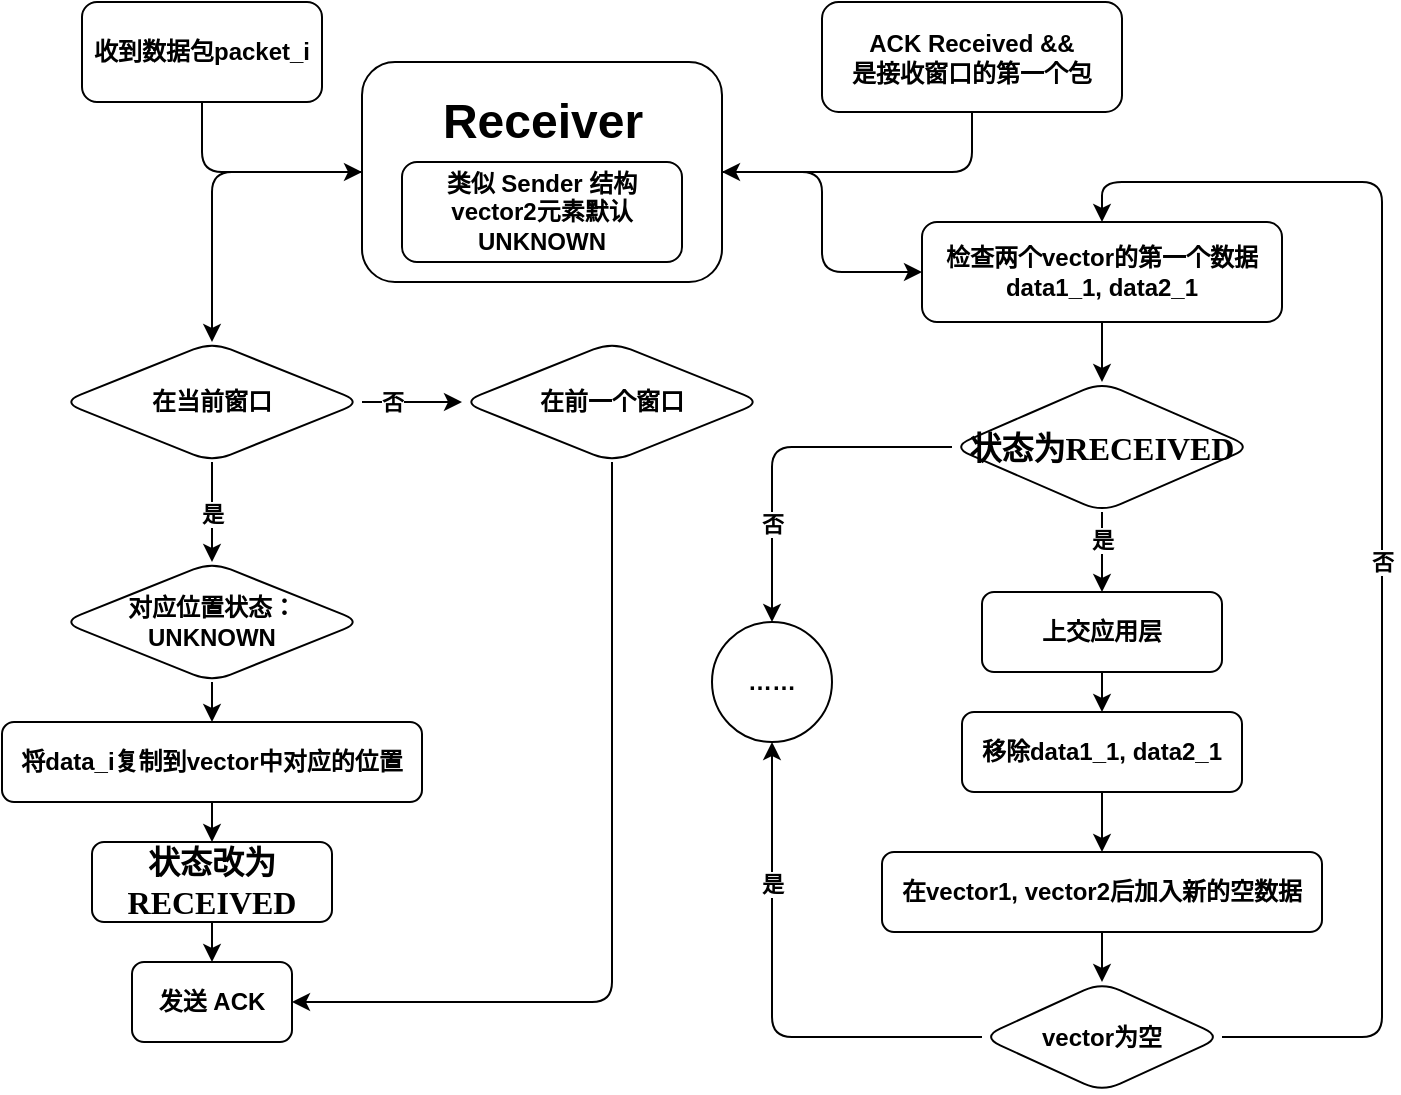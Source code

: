 <mxfile version="20.7.4" type="github">
  <diagram id="9P8ZsfPsIAJH4rW31CE9" name="Page-1">
    <mxGraphModel dx="985" dy="634" grid="1" gridSize="10" guides="1" tooltips="1" connect="1" arrows="1" fold="1" page="1" pageScale="1" pageWidth="850" pageHeight="1100" math="0" shadow="0">
      <root>
        <mxCell id="0" />
        <mxCell id="1" parent="0" />
        <mxCell id="g9R8UtUuYsMpsjROwXbA-7" style="edgeStyle=orthogonalEdgeStyle;rounded=1;orthogonalLoop=1;jettySize=auto;html=1;exitX=0;exitY=0.5;exitDx=0;exitDy=0;entryX=0.5;entryY=0;entryDx=0;entryDy=0;fontStyle=1" edge="1" parent="1" source="g9R8UtUuYsMpsjROwXbA-1" target="g9R8UtUuYsMpsjROwXbA-8">
          <mxGeometry relative="1" as="geometry">
            <mxPoint x="90" y="250" as="targetPoint" />
          </mxGeometry>
        </mxCell>
        <mxCell id="g9R8UtUuYsMpsjROwXbA-30" style="edgeStyle=orthogonalEdgeStyle;rounded=1;orthogonalLoop=1;jettySize=auto;html=1;exitX=1;exitY=0.5;exitDx=0;exitDy=0;fontStyle=1" edge="1" parent="1" source="g9R8UtUuYsMpsjROwXbA-1" target="g9R8UtUuYsMpsjROwXbA-29">
          <mxGeometry relative="1" as="geometry" />
        </mxCell>
        <mxCell id="g9R8UtUuYsMpsjROwXbA-1" value="" style="rounded=1;whiteSpace=wrap;html=1;fontStyle=1" vertex="1" parent="1">
          <mxGeometry x="190" y="130" width="180" height="110" as="geometry" />
        </mxCell>
        <mxCell id="g9R8UtUuYsMpsjROwXbA-2" value="Receiver" style="text;strokeColor=none;fillColor=none;html=1;fontSize=24;fontStyle=1;verticalAlign=middle;align=center;rounded=1;" vertex="1" parent="1">
          <mxGeometry x="230" y="140" width="100" height="40" as="geometry" />
        </mxCell>
        <mxCell id="g9R8UtUuYsMpsjROwXbA-3" value="类似 Sender 结构&lt;br&gt;vector2元素默认UNKNOWN" style="rounded=1;whiteSpace=wrap;html=1;fontStyle=1" vertex="1" parent="1">
          <mxGeometry x="210" y="180" width="140" height="50" as="geometry" />
        </mxCell>
        <mxCell id="g9R8UtUuYsMpsjROwXbA-5" style="edgeStyle=orthogonalEdgeStyle;rounded=1;orthogonalLoop=1;jettySize=auto;html=1;exitX=0.5;exitY=1;exitDx=0;exitDy=0;entryX=0;entryY=0.5;entryDx=0;entryDy=0;fontStyle=1" edge="1" parent="1" source="g9R8UtUuYsMpsjROwXbA-4" target="g9R8UtUuYsMpsjROwXbA-1">
          <mxGeometry relative="1" as="geometry" />
        </mxCell>
        <mxCell id="g9R8UtUuYsMpsjROwXbA-4" value="收到数据包packet_i" style="rounded=1;whiteSpace=wrap;html=1;fontStyle=1" vertex="1" parent="1">
          <mxGeometry x="50" y="100" width="120" height="50" as="geometry" />
        </mxCell>
        <mxCell id="g9R8UtUuYsMpsjROwXbA-10" value="" style="edgeStyle=orthogonalEdgeStyle;rounded=1;orthogonalLoop=1;jettySize=auto;html=1;fontStyle=1" edge="1" parent="1" source="g9R8UtUuYsMpsjROwXbA-8" target="g9R8UtUuYsMpsjROwXbA-9">
          <mxGeometry relative="1" as="geometry">
            <Array as="points">
              <mxPoint x="115" y="390" />
              <mxPoint x="115" y="390" />
            </Array>
          </mxGeometry>
        </mxCell>
        <mxCell id="g9R8UtUuYsMpsjROwXbA-11" value="是" style="edgeLabel;html=1;align=center;verticalAlign=middle;resizable=0;points=[];fontStyle=1;rounded=1;" vertex="1" connectable="0" parent="g9R8UtUuYsMpsjROwXbA-10">
          <mxGeometry x="0.206" y="1" relative="1" as="geometry">
            <mxPoint x="-1" y="-4" as="offset" />
          </mxGeometry>
        </mxCell>
        <mxCell id="g9R8UtUuYsMpsjROwXbA-19" value="" style="edgeStyle=orthogonalEdgeStyle;rounded=1;orthogonalLoop=1;jettySize=auto;html=1;fontStyle=1" edge="1" parent="1" source="g9R8UtUuYsMpsjROwXbA-8" target="g9R8UtUuYsMpsjROwXbA-18">
          <mxGeometry relative="1" as="geometry">
            <Array as="points">
              <mxPoint x="250" y="310" />
              <mxPoint x="250" y="310" />
            </Array>
          </mxGeometry>
        </mxCell>
        <mxCell id="g9R8UtUuYsMpsjROwXbA-21" value="否" style="edgeLabel;html=1;align=center;verticalAlign=middle;resizable=0;points=[];fontStyle=1;rounded=1;" vertex="1" connectable="0" parent="g9R8UtUuYsMpsjROwXbA-19">
          <mxGeometry x="0.293" y="1" relative="1" as="geometry">
            <mxPoint x="-18" y="1" as="offset" />
          </mxGeometry>
        </mxCell>
        <mxCell id="g9R8UtUuYsMpsjROwXbA-8" value="在当前窗口" style="rhombus;whiteSpace=wrap;html=1;fontStyle=1;rounded=1;" vertex="1" parent="1">
          <mxGeometry x="40" y="270" width="150" height="60" as="geometry" />
        </mxCell>
        <mxCell id="g9R8UtUuYsMpsjROwXbA-13" value="" style="edgeStyle=orthogonalEdgeStyle;rounded=1;orthogonalLoop=1;jettySize=auto;html=1;fontStyle=1" edge="1" parent="1" source="g9R8UtUuYsMpsjROwXbA-9" target="g9R8UtUuYsMpsjROwXbA-12">
          <mxGeometry relative="1" as="geometry" />
        </mxCell>
        <mxCell id="g9R8UtUuYsMpsjROwXbA-9" value="对应位置状态：&lt;br&gt;UNKNOWN" style="rhombus;whiteSpace=wrap;html=1;fontStyle=1;rounded=1;" vertex="1" parent="1">
          <mxGeometry x="40" y="380" width="150" height="60" as="geometry" />
        </mxCell>
        <mxCell id="g9R8UtUuYsMpsjROwXbA-15" style="edgeStyle=orthogonalEdgeStyle;rounded=1;orthogonalLoop=1;jettySize=auto;html=1;exitX=0.5;exitY=1;exitDx=0;exitDy=0;entryX=0.5;entryY=0;entryDx=0;entryDy=0;fontStyle=1" edge="1" parent="1" source="g9R8UtUuYsMpsjROwXbA-12" target="g9R8UtUuYsMpsjROwXbA-14">
          <mxGeometry relative="1" as="geometry" />
        </mxCell>
        <mxCell id="g9R8UtUuYsMpsjROwXbA-12" value="&lt;span&gt;将data_i复制到&lt;/span&gt;&lt;span lang=&quot;EN-US&quot;&gt;vector&lt;/span&gt;&lt;span&gt;中对应的位置&lt;/span&gt;" style="whiteSpace=wrap;html=1;fontStyle=1;rounded=1;" vertex="1" parent="1">
          <mxGeometry x="10" y="460" width="210" height="40" as="geometry" />
        </mxCell>
        <mxCell id="g9R8UtUuYsMpsjROwXbA-17" value="" style="edgeStyle=orthogonalEdgeStyle;rounded=1;orthogonalLoop=1;jettySize=auto;html=1;fontStyle=1" edge="1" parent="1" source="g9R8UtUuYsMpsjROwXbA-14" target="g9R8UtUuYsMpsjROwXbA-16">
          <mxGeometry relative="1" as="geometry" />
        </mxCell>
        <mxCell id="g9R8UtUuYsMpsjROwXbA-14" value="&lt;span style=&quot;font-size:12.0pt;mso-bidi-font-size:10.0pt;&lt;br/&gt;font-family:宋体;mso-ascii-font-family:&amp;quot;Times New Roman&amp;quot;;mso-hansi-font-family:&lt;br/&gt;&amp;quot;Times New Roman&amp;quot;;mso-bidi-font-family:&amp;quot;Times New Roman&amp;quot;;mso-font-kerning:1.0pt;&lt;br/&gt;mso-ansi-language:EN-US;mso-fareast-language:ZH-CN;mso-bidi-language:AR-SA&quot;&gt;状态改为&lt;/span&gt;&lt;span style=&quot;font-size:12.0pt;mso-bidi-font-size:10.0pt;font-family:&amp;quot;Times New Roman&amp;quot;,serif;&lt;br/&gt;mso-fareast-font-family:宋体;mso-font-kerning:1.0pt;mso-ansi-language:EN-US;&lt;br/&gt;mso-fareast-language:ZH-CN;mso-bidi-language:AR-SA&quot; lang=&quot;EN-US&quot;&gt;RECEIVED&lt;/span&gt;" style="whiteSpace=wrap;html=1;fontStyle=1;rounded=1;" vertex="1" parent="1">
          <mxGeometry x="55" y="520" width="120" height="40" as="geometry" />
        </mxCell>
        <mxCell id="g9R8UtUuYsMpsjROwXbA-16" value="发送 ACK" style="whiteSpace=wrap;html=1;fontStyle=1;rounded=1;" vertex="1" parent="1">
          <mxGeometry x="75" y="580" width="80" height="40" as="geometry" />
        </mxCell>
        <mxCell id="g9R8UtUuYsMpsjROwXbA-20" style="edgeStyle=orthogonalEdgeStyle;rounded=1;orthogonalLoop=1;jettySize=auto;html=1;exitX=0.5;exitY=1;exitDx=0;exitDy=0;entryX=1;entryY=0.5;entryDx=0;entryDy=0;fontStyle=1" edge="1" parent="1" source="g9R8UtUuYsMpsjROwXbA-18" target="g9R8UtUuYsMpsjROwXbA-16">
          <mxGeometry relative="1" as="geometry" />
        </mxCell>
        <mxCell id="g9R8UtUuYsMpsjROwXbA-18" value="在前一个窗口" style="rhombus;whiteSpace=wrap;html=1;fontStyle=1;rounded=1;" vertex="1" parent="1">
          <mxGeometry x="240" y="270" width="150" height="60" as="geometry" />
        </mxCell>
        <mxCell id="g9R8UtUuYsMpsjROwXbA-28" style="edgeStyle=orthogonalEdgeStyle;rounded=1;orthogonalLoop=1;jettySize=auto;html=1;exitX=0.5;exitY=1;exitDx=0;exitDy=0;entryX=1;entryY=0.5;entryDx=0;entryDy=0;fontStyle=1" edge="1" parent="1" source="g9R8UtUuYsMpsjROwXbA-24" target="g9R8UtUuYsMpsjROwXbA-1">
          <mxGeometry relative="1" as="geometry" />
        </mxCell>
        <mxCell id="g9R8UtUuYsMpsjROwXbA-24" value="&lt;span lang=&quot;EN-US&quot;&gt;ACK Received&amp;nbsp;&lt;/span&gt;&lt;span&gt;&amp;amp;&amp;amp;&lt;br&gt;是接收窗口的第一个包&lt;/span&gt;" style="rounded=1;whiteSpace=wrap;html=1;fontStyle=1" vertex="1" parent="1">
          <mxGeometry x="420" y="100" width="150" height="55" as="geometry" />
        </mxCell>
        <mxCell id="g9R8UtUuYsMpsjROwXbA-32" value="" style="edgeStyle=orthogonalEdgeStyle;rounded=1;orthogonalLoop=1;jettySize=auto;html=1;fontStyle=1" edge="1" parent="1" source="g9R8UtUuYsMpsjROwXbA-29" target="g9R8UtUuYsMpsjROwXbA-31">
          <mxGeometry relative="1" as="geometry" />
        </mxCell>
        <mxCell id="g9R8UtUuYsMpsjROwXbA-29" value="&lt;span&gt;检查两个&lt;/span&gt;&lt;span lang=&quot;EN-US&quot;&gt;vector&lt;/span&gt;&lt;span&gt;的第一个数据&lt;br&gt;data1_1, data2_1&lt;br&gt;&lt;/span&gt;" style="rounded=1;whiteSpace=wrap;html=1;fontStyle=1" vertex="1" parent="1">
          <mxGeometry x="470" y="210" width="180" height="50" as="geometry" />
        </mxCell>
        <mxCell id="g9R8UtUuYsMpsjROwXbA-34" value="" style="edgeStyle=orthogonalEdgeStyle;rounded=1;orthogonalLoop=1;jettySize=auto;html=1;fontStyle=1" edge="1" parent="1" source="g9R8UtUuYsMpsjROwXbA-31" target="g9R8UtUuYsMpsjROwXbA-33">
          <mxGeometry relative="1" as="geometry" />
        </mxCell>
        <mxCell id="g9R8UtUuYsMpsjROwXbA-39" value="是" style="edgeLabel;html=1;align=center;verticalAlign=middle;resizable=0;points=[];fontStyle=1;rounded=1;" vertex="1" connectable="0" parent="g9R8UtUuYsMpsjROwXbA-34">
          <mxGeometry x="-0.29" y="2" relative="1" as="geometry">
            <mxPoint x="-2" as="offset" />
          </mxGeometry>
        </mxCell>
        <mxCell id="g9R8UtUuYsMpsjROwXbA-48" style="edgeStyle=orthogonalEdgeStyle;rounded=1;orthogonalLoop=1;jettySize=auto;html=1;exitX=0;exitY=0.5;exitDx=0;exitDy=0;fontStyle=1" edge="1" parent="1" source="g9R8UtUuYsMpsjROwXbA-31" target="g9R8UtUuYsMpsjROwXbA-47">
          <mxGeometry relative="1" as="geometry" />
        </mxCell>
        <mxCell id="g9R8UtUuYsMpsjROwXbA-50" value="否" style="edgeLabel;html=1;align=center;verticalAlign=middle;resizable=0;points=[];fontStyle=1;rounded=1;" vertex="1" connectable="0" parent="g9R8UtUuYsMpsjROwXbA-48">
          <mxGeometry x="0.237" y="1" relative="1" as="geometry">
            <mxPoint x="-1" y="18" as="offset" />
          </mxGeometry>
        </mxCell>
        <mxCell id="g9R8UtUuYsMpsjROwXbA-31" value="&lt;span style=&quot;font-size:12.0pt;mso-bidi-font-size:10.0pt;&lt;br/&gt;font-family:宋体;mso-ascii-font-family:&amp;quot;Times New Roman&amp;quot;;mso-hansi-font-family:&lt;br/&gt;&amp;quot;Times New Roman&amp;quot;;mso-bidi-font-family:&amp;quot;Times New Roman&amp;quot;;mso-font-kerning:1.0pt;&lt;br/&gt;mso-ansi-language:EN-US;mso-fareast-language:ZH-CN;mso-bidi-language:AR-SA&quot;&gt;状态为&lt;/span&gt;&lt;span style=&quot;font-size:12.0pt;mso-bidi-font-size:10.0pt;font-family:&amp;quot;Times New Roman&amp;quot;,serif;&lt;br/&gt;mso-fareast-font-family:宋体;mso-font-kerning:1.0pt;mso-ansi-language:EN-US;&lt;br/&gt;mso-fareast-language:ZH-CN;mso-bidi-language:AR-SA&quot; lang=&quot;EN-US&quot;&gt;RECEIVED&lt;/span&gt;" style="rhombus;whiteSpace=wrap;html=1;rounded=1;fontStyle=1" vertex="1" parent="1">
          <mxGeometry x="485" y="290" width="150" height="65" as="geometry" />
        </mxCell>
        <mxCell id="g9R8UtUuYsMpsjROwXbA-36" value="" style="edgeStyle=orthogonalEdgeStyle;rounded=1;orthogonalLoop=1;jettySize=auto;html=1;fontStyle=1" edge="1" parent="1" source="g9R8UtUuYsMpsjROwXbA-33" target="g9R8UtUuYsMpsjROwXbA-35">
          <mxGeometry relative="1" as="geometry" />
        </mxCell>
        <mxCell id="g9R8UtUuYsMpsjROwXbA-33" value="&lt;span&gt;上交应用层&lt;/span&gt;" style="whiteSpace=wrap;html=1;rounded=1;fontStyle=1" vertex="1" parent="1">
          <mxGeometry x="500" y="395" width="120" height="40" as="geometry" />
        </mxCell>
        <mxCell id="g9R8UtUuYsMpsjROwXbA-38" style="edgeStyle=orthogonalEdgeStyle;rounded=1;orthogonalLoop=1;jettySize=auto;html=1;exitX=0.5;exitY=1;exitDx=0;exitDy=0;entryX=0.5;entryY=0;entryDx=0;entryDy=0;fontStyle=1" edge="1" parent="1" source="g9R8UtUuYsMpsjROwXbA-35" target="g9R8UtUuYsMpsjROwXbA-37">
          <mxGeometry relative="1" as="geometry" />
        </mxCell>
        <mxCell id="g9R8UtUuYsMpsjROwXbA-35" value="&lt;span&gt;移除data1_1, data2_1&lt;/span&gt;" style="whiteSpace=wrap;html=1;rounded=1;fontStyle=1" vertex="1" parent="1">
          <mxGeometry x="490" y="455" width="140" height="40" as="geometry" />
        </mxCell>
        <mxCell id="g9R8UtUuYsMpsjROwXbA-42" value="" style="edgeStyle=orthogonalEdgeStyle;rounded=1;orthogonalLoop=1;jettySize=auto;html=1;fontStyle=1" edge="1" parent="1" source="g9R8UtUuYsMpsjROwXbA-37" target="g9R8UtUuYsMpsjROwXbA-41">
          <mxGeometry relative="1" as="geometry" />
        </mxCell>
        <mxCell id="g9R8UtUuYsMpsjROwXbA-37" value="&lt;span&gt;在&lt;/span&gt;&lt;span lang=&quot;EN-US&quot;&gt;vector1, vector2&lt;/span&gt;&lt;span&gt;后加入新的空数据&lt;/span&gt;" style="whiteSpace=wrap;html=1;rounded=1;fontStyle=1" vertex="1" parent="1">
          <mxGeometry x="450" y="525" width="220" height="40" as="geometry" />
        </mxCell>
        <mxCell id="g9R8UtUuYsMpsjROwXbA-43" style="edgeStyle=orthogonalEdgeStyle;rounded=1;orthogonalLoop=1;jettySize=auto;html=1;exitX=1;exitY=0.5;exitDx=0;exitDy=0;entryX=0.5;entryY=0;entryDx=0;entryDy=0;fontStyle=1" edge="1" parent="1" source="g9R8UtUuYsMpsjROwXbA-41" target="g9R8UtUuYsMpsjROwXbA-29">
          <mxGeometry relative="1" as="geometry">
            <Array as="points">
              <mxPoint x="700" y="618" />
              <mxPoint x="700" y="190" />
              <mxPoint x="560" y="190" />
            </Array>
          </mxGeometry>
        </mxCell>
        <mxCell id="g9R8UtUuYsMpsjROwXbA-44" value="否" style="edgeLabel;html=1;align=center;verticalAlign=middle;resizable=0;points=[];fontStyle=1;rounded=1;" vertex="1" connectable="0" parent="g9R8UtUuYsMpsjROwXbA-43">
          <mxGeometry x="0.083" relative="1" as="geometry">
            <mxPoint y="44" as="offset" />
          </mxGeometry>
        </mxCell>
        <mxCell id="g9R8UtUuYsMpsjROwXbA-49" style="edgeStyle=orthogonalEdgeStyle;rounded=1;orthogonalLoop=1;jettySize=auto;html=1;exitX=0;exitY=0.5;exitDx=0;exitDy=0;entryX=0.5;entryY=1;entryDx=0;entryDy=0;fontStyle=1" edge="1" parent="1" source="g9R8UtUuYsMpsjROwXbA-41" target="g9R8UtUuYsMpsjROwXbA-47">
          <mxGeometry relative="1" as="geometry" />
        </mxCell>
        <mxCell id="g9R8UtUuYsMpsjROwXbA-51" value="是" style="edgeLabel;html=1;align=center;verticalAlign=middle;resizable=0;points=[];fontStyle=1;rounded=1;" vertex="1" connectable="0" parent="g9R8UtUuYsMpsjROwXbA-49">
          <mxGeometry x="0.562" y="-3" relative="1" as="geometry">
            <mxPoint x="-3" y="15" as="offset" />
          </mxGeometry>
        </mxCell>
        <mxCell id="g9R8UtUuYsMpsjROwXbA-41" value="vector为空" style="rhombus;whiteSpace=wrap;html=1;rounded=1;fontStyle=1" vertex="1" parent="1">
          <mxGeometry x="500" y="590" width="120" height="55" as="geometry" />
        </mxCell>
        <mxCell id="g9R8UtUuYsMpsjROwXbA-47" value="……" style="ellipse;whiteSpace=wrap;html=1;aspect=fixed;fontStyle=1;rounded=1;" vertex="1" parent="1">
          <mxGeometry x="365" y="410" width="60" height="60" as="geometry" />
        </mxCell>
      </root>
    </mxGraphModel>
  </diagram>
</mxfile>
